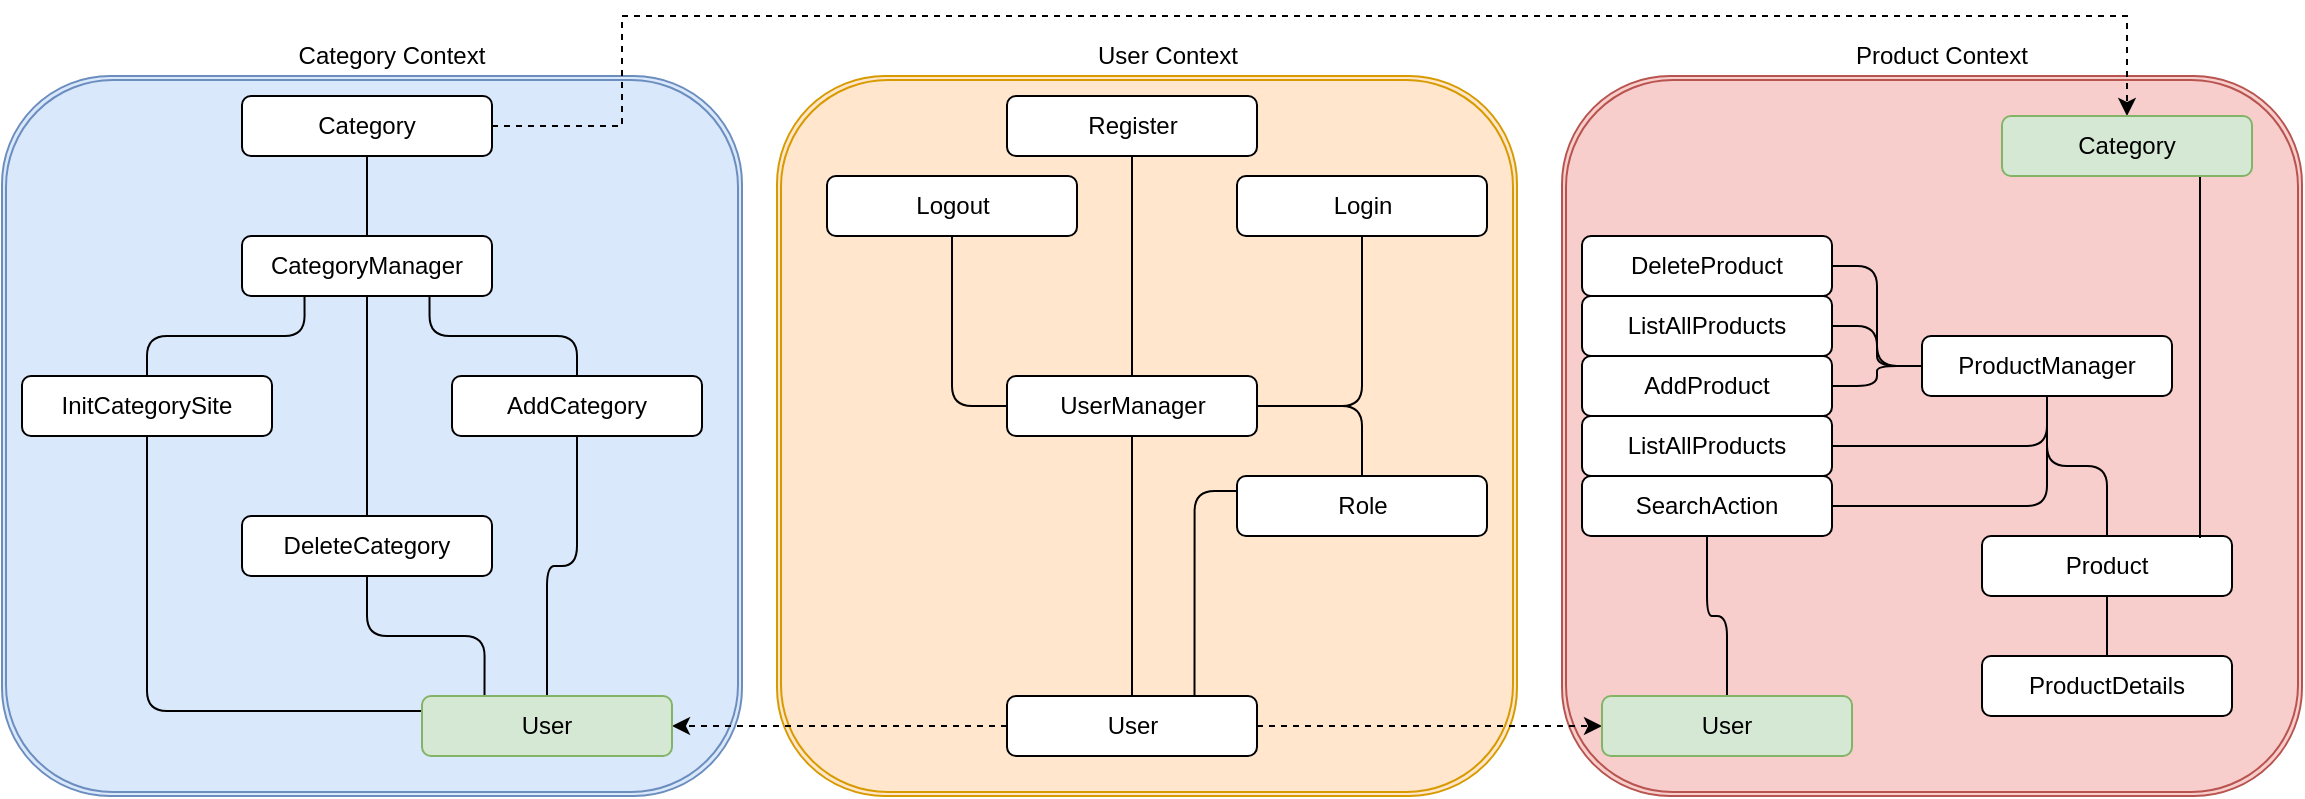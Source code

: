 <mxfile version="15.4.0" type="device"><diagram id="29BpuDNlHjc-DaAT44F5" name="Page-1"><mxGraphModel dx="3792" dy="1182" grid="1" gridSize="10" guides="1" tooltips="1" connect="1" arrows="1" fold="1" page="1" pageScale="1" pageWidth="850" pageHeight="1100" math="0" shadow="0"><root><mxCell id="0"/><mxCell id="1" parent="0"/><mxCell id="xSCJpqssnE84eIRbBZqw-3" value="" style="shape=ext;double=1;rounded=1;whiteSpace=wrap;html=1;fillColor=#ffe6cc;strokeColor=#d79b00;" parent="1" vertex="1"><mxGeometry x="137.5" y="210" width="370" height="360" as="geometry"/></mxCell><mxCell id="xSCJpqssnE84eIRbBZqw-4" value="User Context" style="text;html=1;strokeColor=none;fillColor=none;align=center;verticalAlign=middle;whiteSpace=wrap;rounded=0;" parent="1" vertex="1"><mxGeometry x="287.5" y="180" width="90" height="40" as="geometry"/></mxCell><mxCell id="xSCJpqssnE84eIRbBZqw-5" value="" style="shape=ext;double=1;rounded=1;whiteSpace=wrap;html=1;fillColor=#dae8fc;strokeColor=#6c8ebf;" parent="1" vertex="1"><mxGeometry x="-250" y="210" width="370" height="360" as="geometry"/></mxCell><mxCell id="xSCJpqssnE84eIRbBZqw-6" value="Category Context" style="text;html=1;strokeColor=none;fillColor=none;align=center;verticalAlign=middle;whiteSpace=wrap;rounded=0;" parent="1" vertex="1"><mxGeometry x="-130" y="180" width="150" height="40" as="geometry"/></mxCell><mxCell id="xSCJpqssnE84eIRbBZqw-7" value="" style="shape=ext;double=1;rounded=1;whiteSpace=wrap;html=1;fillColor=#f8cecc;strokeColor=#b85450;" parent="1" vertex="1"><mxGeometry x="530" y="210" width="370" height="360" as="geometry"/></mxCell><mxCell id="xSCJpqssnE84eIRbBZqw-8" value="Product Context" style="text;html=1;strokeColor=none;fillColor=none;align=center;verticalAlign=middle;whiteSpace=wrap;rounded=0;" parent="1" vertex="1"><mxGeometry x="675" y="180" width="90" height="40" as="geometry"/></mxCell><mxCell id="xSCJpqssnE84eIRbBZqw-13" value="DeleteProduct" style="rounded=1;whiteSpace=wrap;html=1;" parent="1" vertex="1"><mxGeometry x="540" y="290" width="125" height="30" as="geometry"/></mxCell><mxCell id="xSCJpqssnE84eIRbBZqw-71" style="edgeStyle=orthogonalEdgeStyle;rounded=1;orthogonalLoop=1;jettySize=auto;html=1;exitX=1;exitY=0.5;exitDx=0;exitDy=0;endArrow=none;endFill=0;" parent="1" source="xSCJpqssnE84eIRbBZqw-14" target="xSCJpqssnE84eIRbBZqw-18" edge="1"><mxGeometry relative="1" as="geometry"><mxPoint x="710" y="445" as="targetPoint"/></mxGeometry></mxCell><mxCell id="xSCJpqssnE84eIRbBZqw-14" value="ListAllProducts" style="rounded=1;whiteSpace=wrap;html=1;" parent="1" vertex="1"><mxGeometry x="540" y="320" width="125" height="30" as="geometry"/></mxCell><mxCell id="xSCJpqssnE84eIRbBZqw-72" style="edgeStyle=orthogonalEdgeStyle;rounded=1;orthogonalLoop=1;jettySize=auto;html=1;exitX=1;exitY=0.5;exitDx=0;exitDy=0;endArrow=none;endFill=0;" parent="1" source="xSCJpqssnE84eIRbBZqw-17" target="xSCJpqssnE84eIRbBZqw-18" edge="1"><mxGeometry relative="1" as="geometry"><mxPoint x="710" y="440" as="targetPoint"/></mxGeometry></mxCell><mxCell id="xSCJpqssnE84eIRbBZqw-17" value="AddProduct" style="rounded=1;whiteSpace=wrap;html=1;" parent="1" vertex="1"><mxGeometry x="540" y="350" width="125" height="30" as="geometry"/></mxCell><mxCell id="xSCJpqssnE84eIRbBZqw-70" style="edgeStyle=orthogonalEdgeStyle;rounded=1;orthogonalLoop=1;jettySize=auto;html=1;exitX=0;exitY=0.5;exitDx=0;exitDy=0;entryX=1;entryY=0.5;entryDx=0;entryDy=0;endArrow=none;endFill=0;" parent="1" source="xSCJpqssnE84eIRbBZqw-18" target="xSCJpqssnE84eIRbBZqw-13" edge="1"><mxGeometry relative="1" as="geometry"/></mxCell><mxCell id="xSCJpqssnE84eIRbBZqw-18" value="ProductManager" style="rounded=1;whiteSpace=wrap;html=1;" parent="1" vertex="1"><mxGeometry x="710" y="340" width="125" height="30" as="geometry"/></mxCell><mxCell id="xSCJpqssnE84eIRbBZqw-56" style="edgeStyle=orthogonalEdgeStyle;rounded=1;orthogonalLoop=1;jettySize=auto;html=1;exitX=0.75;exitY=0;exitDx=0;exitDy=0;entryX=0;entryY=0.25;entryDx=0;entryDy=0;endArrow=none;endFill=0;" parent="1" source="xSCJpqssnE84eIRbBZqw-19" target="xSCJpqssnE84eIRbBZqw-26" edge="1"><mxGeometry relative="1" as="geometry"/></mxCell><mxCell id="xSCJpqssnE84eIRbBZqw-82" style="edgeStyle=orthogonalEdgeStyle;rounded=1;orthogonalLoop=1;jettySize=auto;html=1;exitX=1;exitY=0.5;exitDx=0;exitDy=0;entryX=0;entryY=0.5;entryDx=0;entryDy=0;endArrow=classic;endFill=1;dashed=1;" parent="1" source="xSCJpqssnE84eIRbBZqw-19" target="xSCJpqssnE84eIRbBZqw-81" edge="1"><mxGeometry relative="1" as="geometry"/></mxCell><mxCell id="xSCJpqssnE84eIRbBZqw-83" style="edgeStyle=orthogonalEdgeStyle;rounded=1;orthogonalLoop=1;jettySize=auto;html=1;exitX=0;exitY=0.5;exitDx=0;exitDy=0;entryX=1;entryY=0.5;entryDx=0;entryDy=0;endArrow=classic;endFill=1;dashed=1;" parent="1" source="xSCJpqssnE84eIRbBZqw-19" target="xSCJpqssnE84eIRbBZqw-80" edge="1"><mxGeometry relative="1" as="geometry"/></mxCell><mxCell id="xSCJpqssnE84eIRbBZqw-19" value="User" style="rounded=1;whiteSpace=wrap;html=1;" parent="1" vertex="1"><mxGeometry x="252.5" y="520" width="125" height="30" as="geometry"/></mxCell><mxCell id="xSCJpqssnE84eIRbBZqw-90" style="edgeStyle=orthogonalEdgeStyle;rounded=1;orthogonalLoop=1;jettySize=auto;html=1;exitX=0.5;exitY=0;exitDx=0;exitDy=0;endArrow=none;endFill=0;" parent="1" source="xSCJpqssnE84eIRbBZqw-20" target="xSCJpqssnE84eIRbBZqw-18" edge="1"><mxGeometry relative="1" as="geometry"/></mxCell><mxCell id="xSCJpqssnE84eIRbBZqw-91" style="edgeStyle=orthogonalEdgeStyle;rounded=1;orthogonalLoop=1;jettySize=auto;html=1;exitX=0.5;exitY=1;exitDx=0;exitDy=0;entryX=0.5;entryY=0;entryDx=0;entryDy=0;endArrow=none;endFill=0;" parent="1" source="xSCJpqssnE84eIRbBZqw-20" target="xSCJpqssnE84eIRbBZqw-46" edge="1"><mxGeometry relative="1" as="geometry"/></mxCell><mxCell id="xSCJpqssnE84eIRbBZqw-20" value="Product&lt;span style=&quot;color: rgba(0 , 0 , 0 , 0) ; font-family: monospace ; font-size: 0px&quot;&gt;%3CmxGraphModel%3E%3Croot%3E%3CmxCell%20id%3D%220%22%2F%3E%3CmxCell%20id%3D%221%22%20parent%3D%220%22%2F%3E%3CmxCell%20id%3D%222%22%20value%3D%22ProductManager%22%20style%3D%22rounded%3D1%3BwhiteSpace%3Dwrap%3Bhtml%3D1%3B%22%20vertex%3D%221%22%20parent%3D%221%22%3E%3CmxGeometry%20x%3D%22363%22%20y%3D%2230%22%20width%3D%22125%22%20height%3D%2230%22%20as%3D%22geometry%22%2F%3E%3C%2FmxCell%3E%3C%2Froot%3E%3C%2FmxGraphModel%3E&lt;/span&gt;" style="rounded=1;whiteSpace=wrap;html=1;" parent="1" vertex="1"><mxGeometry x="740" y="440" width="125" height="30" as="geometry"/></mxCell><mxCell id="xSCJpqssnE84eIRbBZqw-59" style="edgeStyle=orthogonalEdgeStyle;rounded=1;orthogonalLoop=1;jettySize=auto;html=1;exitX=0.5;exitY=1;exitDx=0;exitDy=0;entryX=0;entryY=0.5;entryDx=0;entryDy=0;endArrow=none;endFill=0;" parent="1" source="xSCJpqssnE84eIRbBZqw-22" target="xSCJpqssnE84eIRbBZqw-25" edge="1"><mxGeometry relative="1" as="geometry"/></mxCell><mxCell id="xSCJpqssnE84eIRbBZqw-22" value="Logout" style="rounded=1;whiteSpace=wrap;html=1;" parent="1" vertex="1"><mxGeometry x="162.5" y="260" width="125" height="30" as="geometry"/></mxCell><mxCell id="xSCJpqssnE84eIRbBZqw-58" style="edgeStyle=orthogonalEdgeStyle;rounded=1;orthogonalLoop=1;jettySize=auto;html=1;exitX=0.5;exitY=1;exitDx=0;exitDy=0;entryX=1;entryY=0.5;entryDx=0;entryDy=0;endArrow=none;endFill=0;" parent="1" source="xSCJpqssnE84eIRbBZqw-23" target="xSCJpqssnE84eIRbBZqw-25" edge="1"><mxGeometry relative="1" as="geometry"/></mxCell><mxCell id="xSCJpqssnE84eIRbBZqw-23" value="Login" style="rounded=1;whiteSpace=wrap;html=1;" parent="1" vertex="1"><mxGeometry x="367.5" y="260" width="125" height="30" as="geometry"/></mxCell><mxCell id="xSCJpqssnE84eIRbBZqw-53" style="edgeStyle=orthogonalEdgeStyle;rounded=1;orthogonalLoop=1;jettySize=auto;html=1;exitX=1;exitY=0.5;exitDx=0;exitDy=0;entryX=0.5;entryY=0;entryDx=0;entryDy=0;endArrow=none;endFill=0;" parent="1" source="xSCJpqssnE84eIRbBZqw-25" target="xSCJpqssnE84eIRbBZqw-26" edge="1"><mxGeometry relative="1" as="geometry"/></mxCell><mxCell id="xSCJpqssnE84eIRbBZqw-54" style="edgeStyle=orthogonalEdgeStyle;rounded=1;orthogonalLoop=1;jettySize=auto;html=1;exitX=0.5;exitY=0;exitDx=0;exitDy=0;entryX=0.5;entryY=1;entryDx=0;entryDy=0;endArrow=none;endFill=0;" parent="1" source="xSCJpqssnE84eIRbBZqw-25" target="xSCJpqssnE84eIRbBZqw-24" edge="1"><mxGeometry relative="1" as="geometry"/></mxCell><mxCell id="xSCJpqssnE84eIRbBZqw-92" style="edgeStyle=orthogonalEdgeStyle;curved=1;orthogonalLoop=1;jettySize=auto;html=1;exitX=0.5;exitY=1;exitDx=0;exitDy=0;endArrow=none;endFill=0;" parent="1" source="xSCJpqssnE84eIRbBZqw-25" target="xSCJpqssnE84eIRbBZqw-19" edge="1"><mxGeometry relative="1" as="geometry"/></mxCell><mxCell id="xSCJpqssnE84eIRbBZqw-25" value="UserManager" style="rounded=1;whiteSpace=wrap;html=1;" parent="1" vertex="1"><mxGeometry x="252.5" y="360" width="125" height="30" as="geometry"/></mxCell><mxCell id="xSCJpqssnE84eIRbBZqw-26" value="Role" style="rounded=1;whiteSpace=wrap;html=1;" parent="1" vertex="1"><mxGeometry x="367.5" y="410" width="125" height="30" as="geometry"/></mxCell><mxCell id="xSCJpqssnE84eIRbBZqw-76" style="edgeStyle=orthogonalEdgeStyle;rounded=1;orthogonalLoop=1;jettySize=auto;html=1;exitX=0.75;exitY=1;exitDx=0;exitDy=0;entryX=0.5;entryY=0;entryDx=0;entryDy=0;endArrow=none;endFill=0;" parent="1" source="xSCJpqssnE84eIRbBZqw-27" target="xSCJpqssnE84eIRbBZqw-30" edge="1"><mxGeometry relative="1" as="geometry"/></mxCell><mxCell id="xSCJpqssnE84eIRbBZqw-77" style="edgeStyle=orthogonalEdgeStyle;rounded=1;orthogonalLoop=1;jettySize=auto;html=1;exitX=0.25;exitY=1;exitDx=0;exitDy=0;entryX=0.5;entryY=0;entryDx=0;entryDy=0;endArrow=none;endFill=0;" parent="1" source="xSCJpqssnE84eIRbBZqw-27" target="xSCJpqssnE84eIRbBZqw-28" edge="1"><mxGeometry relative="1" as="geometry"/></mxCell><mxCell id="xSCJpqssnE84eIRbBZqw-86" style="edgeStyle=orthogonalEdgeStyle;rounded=1;orthogonalLoop=1;jettySize=auto;html=1;exitX=0.5;exitY=1;exitDx=0;exitDy=0;endArrow=none;endFill=0;" parent="1" source="xSCJpqssnE84eIRbBZqw-27" target="xSCJpqssnE84eIRbBZqw-48" edge="1"><mxGeometry relative="1" as="geometry"/></mxCell><mxCell id="xSCJpqssnE84eIRbBZqw-27" value="CategoryManager" style="rounded=1;whiteSpace=wrap;html=1;" parent="1" vertex="1"><mxGeometry x="-130" y="290" width="125" height="30" as="geometry"/></mxCell><mxCell id="xSCJpqssnE84eIRbBZqw-28" value="InitCategorySite" style="rounded=1;whiteSpace=wrap;html=1;" parent="1" vertex="1"><mxGeometry x="-240" y="360" width="125" height="30" as="geometry"/></mxCell><mxCell id="xSCJpqssnE84eIRbBZqw-88" style="edgeStyle=orthogonalEdgeStyle;rounded=1;orthogonalLoop=1;jettySize=auto;html=1;exitX=0.5;exitY=1;exitDx=0;exitDy=0;endArrow=none;endFill=0;" parent="1" source="xSCJpqssnE84eIRbBZqw-30" target="xSCJpqssnE84eIRbBZqw-80" edge="1"><mxGeometry relative="1" as="geometry"/></mxCell><mxCell id="xSCJpqssnE84eIRbBZqw-30" value="AddCategory" style="rounded=1;whiteSpace=wrap;html=1;" parent="1" vertex="1"><mxGeometry x="-25" y="360" width="125" height="30" as="geometry"/></mxCell><mxCell id="xSCJpqssnE84eIRbBZqw-75" style="edgeStyle=orthogonalEdgeStyle;rounded=1;orthogonalLoop=1;jettySize=auto;html=1;exitX=0.5;exitY=1;exitDx=0;exitDy=0;entryX=0.5;entryY=0;entryDx=0;entryDy=0;endArrow=none;endFill=0;" parent="1" source="xSCJpqssnE84eIRbBZqw-31" target="xSCJpqssnE84eIRbBZqw-27" edge="1"><mxGeometry relative="1" as="geometry"/></mxCell><mxCell id="4CmO7W5Q2Ztc7bZJnq3Y-2" style="edgeStyle=orthogonalEdgeStyle;rounded=0;orthogonalLoop=1;jettySize=auto;html=1;exitX=1;exitY=0.5;exitDx=0;exitDy=0;entryX=0.5;entryY=0;entryDx=0;entryDy=0;dashed=1;" edge="1" parent="1" source="xSCJpqssnE84eIRbBZqw-31" target="4CmO7W5Q2Ztc7bZJnq3Y-1"><mxGeometry relative="1" as="geometry"><Array as="points"><mxPoint x="60" y="235"/><mxPoint x="60" y="180"/><mxPoint x="813" y="180"/></Array></mxGeometry></mxCell><mxCell id="xSCJpqssnE84eIRbBZqw-31" value="Category" style="rounded=1;whiteSpace=wrap;html=1;" parent="1" vertex="1"><mxGeometry x="-130" y="220" width="125" height="30" as="geometry"/></mxCell><mxCell id="xSCJpqssnE84eIRbBZqw-46" value="ProductDetails" style="rounded=1;whiteSpace=wrap;html=1;" parent="1" vertex="1"><mxGeometry x="740" y="500" width="125" height="30" as="geometry"/></mxCell><mxCell id="xSCJpqssnE84eIRbBZqw-87" style="edgeStyle=orthogonalEdgeStyle;rounded=1;orthogonalLoop=1;jettySize=auto;html=1;exitX=0.5;exitY=1;exitDx=0;exitDy=0;entryX=0.25;entryY=0;entryDx=0;entryDy=0;endArrow=none;endFill=0;" parent="1" source="xSCJpqssnE84eIRbBZqw-48" target="xSCJpqssnE84eIRbBZqw-80" edge="1"><mxGeometry relative="1" as="geometry"/></mxCell><mxCell id="xSCJpqssnE84eIRbBZqw-48" value="DeleteCategory" style="rounded=1;whiteSpace=wrap;html=1;" parent="1" vertex="1"><mxGeometry x="-130" y="430" width="125" height="30" as="geometry"/></mxCell><mxCell id="xSCJpqssnE84eIRbBZqw-24" value="Register" style="rounded=1;whiteSpace=wrap;html=1;" parent="1" vertex="1"><mxGeometry x="252.5" y="220" width="125" height="30" as="geometry"/></mxCell><mxCell id="xSCJpqssnE84eIRbBZqw-74" style="edgeStyle=orthogonalEdgeStyle;rounded=1;orthogonalLoop=1;jettySize=auto;html=1;exitX=1;exitY=0.5;exitDx=0;exitDy=0;endArrow=none;endFill=0;" parent="1" source="xSCJpqssnE84eIRbBZqw-62" target="xSCJpqssnE84eIRbBZqw-18" edge="1"><mxGeometry relative="1" as="geometry"><mxPoint x="710" y="450" as="targetPoint"/></mxGeometry></mxCell><mxCell id="xSCJpqssnE84eIRbBZqw-62" value="SearchAction" style="rounded=1;whiteSpace=wrap;html=1;" parent="1" vertex="1"><mxGeometry x="540" y="410" width="125" height="30" as="geometry"/></mxCell><mxCell id="xSCJpqssnE84eIRbBZqw-73" style="edgeStyle=orthogonalEdgeStyle;rounded=1;orthogonalLoop=1;jettySize=auto;html=1;exitX=1;exitY=0.5;exitDx=0;exitDy=0;endArrow=none;endFill=0;" parent="1" source="xSCJpqssnE84eIRbBZqw-63" target="xSCJpqssnE84eIRbBZqw-18" edge="1"><mxGeometry relative="1" as="geometry"><mxPoint x="710" y="450" as="targetPoint"/></mxGeometry></mxCell><mxCell id="xSCJpqssnE84eIRbBZqw-63" value="ListAllProducts" style="rounded=1;whiteSpace=wrap;html=1;" parent="1" vertex="1"><mxGeometry x="540" y="380" width="125" height="30" as="geometry"/></mxCell><mxCell id="xSCJpqssnE84eIRbBZqw-85" style="edgeStyle=orthogonalEdgeStyle;rounded=1;orthogonalLoop=1;jettySize=auto;html=1;exitX=0;exitY=0.25;exitDx=0;exitDy=0;entryX=0.5;entryY=1;entryDx=0;entryDy=0;endArrow=none;endFill=0;" parent="1" source="xSCJpqssnE84eIRbBZqw-80" target="xSCJpqssnE84eIRbBZqw-28" edge="1"><mxGeometry relative="1" as="geometry"/></mxCell><mxCell id="xSCJpqssnE84eIRbBZqw-80" value="User" style="rounded=1;whiteSpace=wrap;html=1;fillColor=#d5e8d4;strokeColor=#82b366;" parent="1" vertex="1"><mxGeometry x="-40" y="520" width="125" height="30" as="geometry"/></mxCell><mxCell id="xSCJpqssnE84eIRbBZqw-84" style="edgeStyle=orthogonalEdgeStyle;rounded=1;orthogonalLoop=1;jettySize=auto;html=1;exitX=0.5;exitY=0;exitDx=0;exitDy=0;entryX=0.5;entryY=1;entryDx=0;entryDy=0;endArrow=none;endFill=0;" parent="1" source="xSCJpqssnE84eIRbBZqw-81" target="xSCJpqssnE84eIRbBZqw-62" edge="1"><mxGeometry relative="1" as="geometry"/></mxCell><mxCell id="xSCJpqssnE84eIRbBZqw-81" value="User" style="rounded=1;whiteSpace=wrap;html=1;fillColor=#d5e8d4;strokeColor=#82b366;" parent="1" vertex="1"><mxGeometry x="550" y="520" width="125" height="30" as="geometry"/></mxCell><mxCell id="4CmO7W5Q2Ztc7bZJnq3Y-3" style="edgeStyle=orthogonalEdgeStyle;rounded=0;orthogonalLoop=1;jettySize=auto;html=1;exitX=0.75;exitY=1;exitDx=0;exitDy=0;entryX=0.872;entryY=0.033;entryDx=0;entryDy=0;entryPerimeter=0;endArrow=none;endFill=0;" edge="1" parent="1" source="4CmO7W5Q2Ztc7bZJnq3Y-1" target="xSCJpqssnE84eIRbBZqw-20"><mxGeometry relative="1" as="geometry"><Array as="points"><mxPoint x="849" y="260"/></Array></mxGeometry></mxCell><mxCell id="4CmO7W5Q2Ztc7bZJnq3Y-1" value="Category" style="rounded=1;whiteSpace=wrap;html=1;fillColor=#d5e8d4;strokeColor=#82b366;" vertex="1" parent="1"><mxGeometry x="750" y="230" width="125" height="30" as="geometry"/></mxCell></root></mxGraphModel></diagram></mxfile>